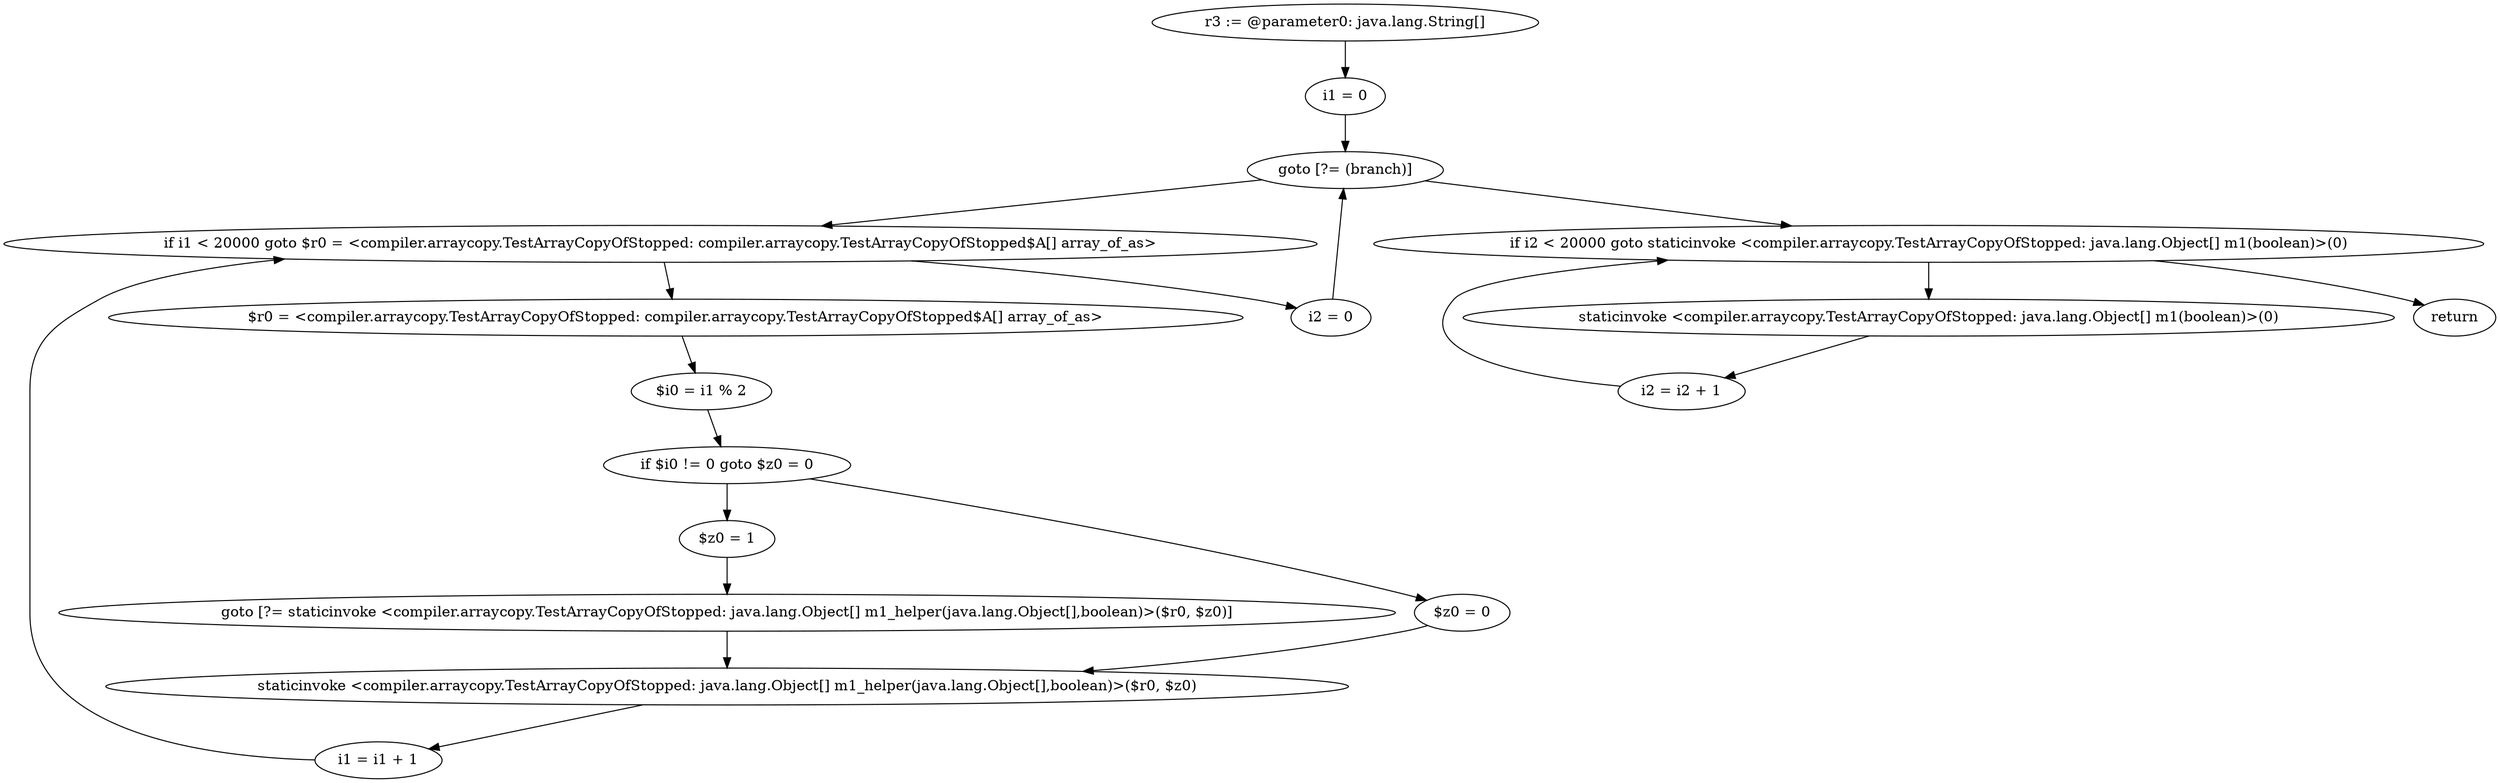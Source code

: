 digraph "unitGraph" {
    "r3 := @parameter0: java.lang.String[]"
    "i1 = 0"
    "goto [?= (branch)]"
    "$r0 = <compiler.arraycopy.TestArrayCopyOfStopped: compiler.arraycopy.TestArrayCopyOfStopped$A[] array_of_as>"
    "$i0 = i1 % 2"
    "if $i0 != 0 goto $z0 = 0"
    "$z0 = 1"
    "goto [?= staticinvoke <compiler.arraycopy.TestArrayCopyOfStopped: java.lang.Object[] m1_helper(java.lang.Object[],boolean)>($r0, $z0)]"
    "$z0 = 0"
    "staticinvoke <compiler.arraycopy.TestArrayCopyOfStopped: java.lang.Object[] m1_helper(java.lang.Object[],boolean)>($r0, $z0)"
    "i1 = i1 + 1"
    "if i1 < 20000 goto $r0 = <compiler.arraycopy.TestArrayCopyOfStopped: compiler.arraycopy.TestArrayCopyOfStopped$A[] array_of_as>"
    "i2 = 0"
    "staticinvoke <compiler.arraycopy.TestArrayCopyOfStopped: java.lang.Object[] m1(boolean)>(0)"
    "i2 = i2 + 1"
    "if i2 < 20000 goto staticinvoke <compiler.arraycopy.TestArrayCopyOfStopped: java.lang.Object[] m1(boolean)>(0)"
    "return"
    "r3 := @parameter0: java.lang.String[]"->"i1 = 0";
    "i1 = 0"->"goto [?= (branch)]";
    "goto [?= (branch)]"->"if i1 < 20000 goto $r0 = <compiler.arraycopy.TestArrayCopyOfStopped: compiler.arraycopy.TestArrayCopyOfStopped$A[] array_of_as>";
    "$r0 = <compiler.arraycopy.TestArrayCopyOfStopped: compiler.arraycopy.TestArrayCopyOfStopped$A[] array_of_as>"->"$i0 = i1 % 2";
    "$i0 = i1 % 2"->"if $i0 != 0 goto $z0 = 0";
    "if $i0 != 0 goto $z0 = 0"->"$z0 = 1";
    "if $i0 != 0 goto $z0 = 0"->"$z0 = 0";
    "$z0 = 1"->"goto [?= staticinvoke <compiler.arraycopy.TestArrayCopyOfStopped: java.lang.Object[] m1_helper(java.lang.Object[],boolean)>($r0, $z0)]";
    "goto [?= staticinvoke <compiler.arraycopy.TestArrayCopyOfStopped: java.lang.Object[] m1_helper(java.lang.Object[],boolean)>($r0, $z0)]"->"staticinvoke <compiler.arraycopy.TestArrayCopyOfStopped: java.lang.Object[] m1_helper(java.lang.Object[],boolean)>($r0, $z0)";
    "$z0 = 0"->"staticinvoke <compiler.arraycopy.TestArrayCopyOfStopped: java.lang.Object[] m1_helper(java.lang.Object[],boolean)>($r0, $z0)";
    "staticinvoke <compiler.arraycopy.TestArrayCopyOfStopped: java.lang.Object[] m1_helper(java.lang.Object[],boolean)>($r0, $z0)"->"i1 = i1 + 1";
    "i1 = i1 + 1"->"if i1 < 20000 goto $r0 = <compiler.arraycopy.TestArrayCopyOfStopped: compiler.arraycopy.TestArrayCopyOfStopped$A[] array_of_as>";
    "if i1 < 20000 goto $r0 = <compiler.arraycopy.TestArrayCopyOfStopped: compiler.arraycopy.TestArrayCopyOfStopped$A[] array_of_as>"->"i2 = 0";
    "if i1 < 20000 goto $r0 = <compiler.arraycopy.TestArrayCopyOfStopped: compiler.arraycopy.TestArrayCopyOfStopped$A[] array_of_as>"->"$r0 = <compiler.arraycopy.TestArrayCopyOfStopped: compiler.arraycopy.TestArrayCopyOfStopped$A[] array_of_as>";
    "i2 = 0"->"goto [?= (branch)]";
    "goto [?= (branch)]"->"if i2 < 20000 goto staticinvoke <compiler.arraycopy.TestArrayCopyOfStopped: java.lang.Object[] m1(boolean)>(0)";
    "staticinvoke <compiler.arraycopy.TestArrayCopyOfStopped: java.lang.Object[] m1(boolean)>(0)"->"i2 = i2 + 1";
    "i2 = i2 + 1"->"if i2 < 20000 goto staticinvoke <compiler.arraycopy.TestArrayCopyOfStopped: java.lang.Object[] m1(boolean)>(0)";
    "if i2 < 20000 goto staticinvoke <compiler.arraycopy.TestArrayCopyOfStopped: java.lang.Object[] m1(boolean)>(0)"->"return";
    "if i2 < 20000 goto staticinvoke <compiler.arraycopy.TestArrayCopyOfStopped: java.lang.Object[] m1(boolean)>(0)"->"staticinvoke <compiler.arraycopy.TestArrayCopyOfStopped: java.lang.Object[] m1(boolean)>(0)";
}
